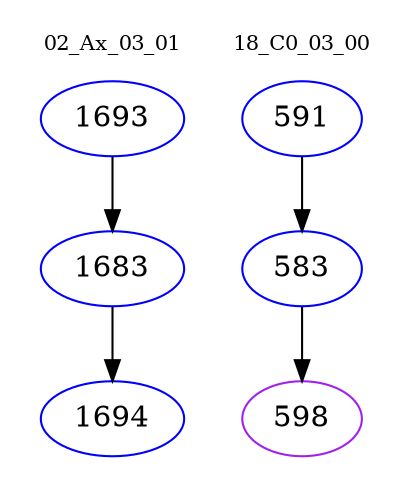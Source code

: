 digraph{
subgraph cluster_0 {
color = white
label = "02_Ax_03_01";
fontsize=10;
T0_1693 [label="1693", color="blue"]
T0_1693 -> T0_1683 [color="black"]
T0_1683 [label="1683", color="blue"]
T0_1683 -> T0_1694 [color="black"]
T0_1694 [label="1694", color="blue"]
}
subgraph cluster_1 {
color = white
label = "18_C0_03_00";
fontsize=10;
T1_591 [label="591", color="blue"]
T1_591 -> T1_583 [color="black"]
T1_583 [label="583", color="blue"]
T1_583 -> T1_598 [color="black"]
T1_598 [label="598", color="purple"]
}
}
